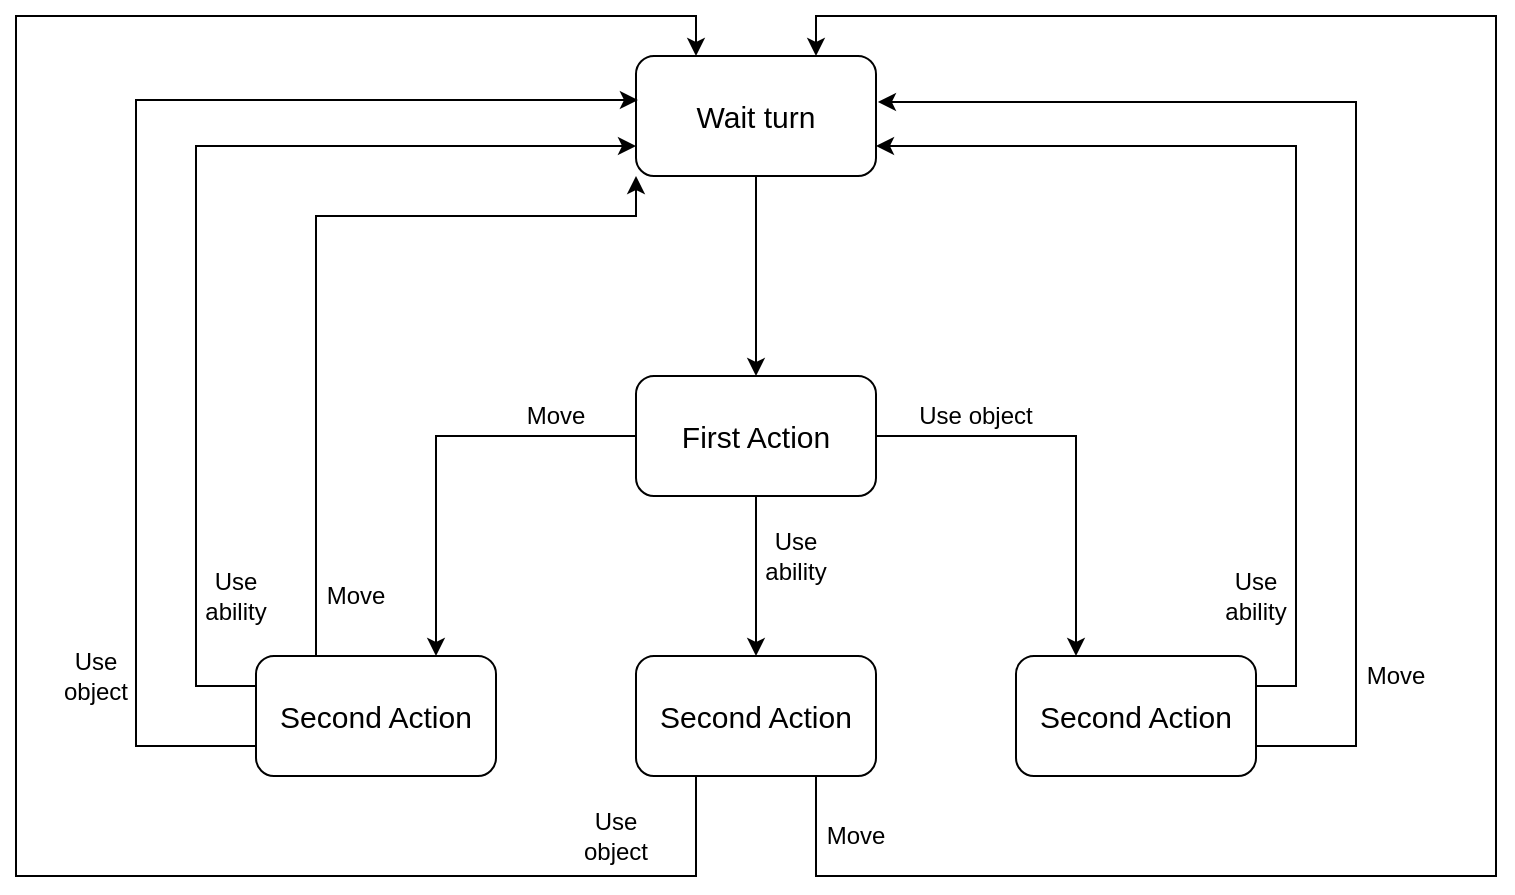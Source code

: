 <mxfile version="13.7.9" type="device"><diagram id="UA6fZR6QoTaL5_HQVoip" name="Pagina-1"><mxGraphModel dx="1086" dy="806" grid="1" gridSize="10" guides="1" tooltips="1" connect="1" arrows="1" fold="1" page="1" pageScale="1" pageWidth="4681" pageHeight="3300" math="0" shadow="0"><root><mxCell id="0"/><mxCell id="1" parent="0"/><mxCell id="JddOukkBMhPovjhzW5hk-18" style="edgeStyle=orthogonalEdgeStyle;rounded=0;orthogonalLoop=1;jettySize=auto;html=1;exitX=0.5;exitY=1;exitDx=0;exitDy=0;entryX=0.5;entryY=0;entryDx=0;entryDy=0;" parent="1" source="JddOukkBMhPovjhzW5hk-1" target="JddOukkBMhPovjhzW5hk-2" edge="1"><mxGeometry relative="1" as="geometry"/></mxCell><mxCell id="JddOukkBMhPovjhzW5hk-1" value="&lt;font style=&quot;font-size: 15px&quot;&gt;Wait turn&lt;/font&gt;" style="rounded=1;whiteSpace=wrap;html=1;" parent="1" vertex="1"><mxGeometry x="420" y="230" width="120" height="60" as="geometry"/></mxCell><mxCell id="JddOukkBMhPovjhzW5hk-6" style="edgeStyle=orthogonalEdgeStyle;rounded=0;orthogonalLoop=1;jettySize=auto;html=1;exitX=0.5;exitY=1;exitDx=0;exitDy=0;" parent="1" source="JddOukkBMhPovjhzW5hk-2" target="JddOukkBMhPovjhzW5hk-3" edge="1"><mxGeometry relative="1" as="geometry"/></mxCell><mxCell id="JddOukkBMhPovjhzW5hk-7" style="edgeStyle=orthogonalEdgeStyle;rounded=0;orthogonalLoop=1;jettySize=auto;html=1;exitX=1;exitY=0.5;exitDx=0;exitDy=0;" parent="1" source="JddOukkBMhPovjhzW5hk-2" target="JddOukkBMhPovjhzW5hk-5" edge="1"><mxGeometry relative="1" as="geometry"><Array as="points"><mxPoint x="640" y="420"/></Array></mxGeometry></mxCell><mxCell id="JddOukkBMhPovjhzW5hk-21" style="edgeStyle=orthogonalEdgeStyle;rounded=0;orthogonalLoop=1;jettySize=auto;html=1;exitX=0;exitY=0.5;exitDx=0;exitDy=0;entryX=0.75;entryY=0;entryDx=0;entryDy=0;" parent="1" source="JddOukkBMhPovjhzW5hk-2" target="JddOukkBMhPovjhzW5hk-4" edge="1"><mxGeometry relative="1" as="geometry"/></mxCell><mxCell id="JddOukkBMhPovjhzW5hk-2" value="&lt;font style=&quot;font-size: 15px&quot;&gt;First Action&lt;/font&gt;" style="rounded=1;whiteSpace=wrap;html=1;" parent="1" vertex="1"><mxGeometry x="420" y="390" width="120" height="60" as="geometry"/></mxCell><mxCell id="JddOukkBMhPovjhzW5hk-19" style="edgeStyle=orthogonalEdgeStyle;rounded=0;orthogonalLoop=1;jettySize=auto;html=1;exitX=0.75;exitY=1;exitDx=0;exitDy=0;entryX=0.75;entryY=0;entryDx=0;entryDy=0;" parent="1" source="JddOukkBMhPovjhzW5hk-3" target="JddOukkBMhPovjhzW5hk-1" edge="1"><mxGeometry relative="1" as="geometry"><Array as="points"><mxPoint x="510" y="640"/><mxPoint x="850" y="640"/><mxPoint x="850" y="210"/><mxPoint x="510" y="210"/></Array></mxGeometry></mxCell><mxCell id="JddOukkBMhPovjhzW5hk-20" style="edgeStyle=orthogonalEdgeStyle;rounded=0;orthogonalLoop=1;jettySize=auto;html=1;exitX=0.25;exitY=1;exitDx=0;exitDy=0;entryX=0.25;entryY=0;entryDx=0;entryDy=0;" parent="1" source="JddOukkBMhPovjhzW5hk-3" target="JddOukkBMhPovjhzW5hk-1" edge="1"><mxGeometry relative="1" as="geometry"><Array as="points"><mxPoint x="450" y="640"/><mxPoint x="110" y="640"/><mxPoint x="110" y="210"/><mxPoint x="450" y="210"/></Array></mxGeometry></mxCell><mxCell id="JddOukkBMhPovjhzW5hk-3" value="&lt;font style=&quot;font-size: 15px&quot;&gt;Second Action&lt;/font&gt;" style="rounded=1;whiteSpace=wrap;html=1;" parent="1" vertex="1"><mxGeometry x="420" y="530" width="120" height="60" as="geometry"/></mxCell><mxCell id="JddOukkBMhPovjhzW5hk-13" style="edgeStyle=orthogonalEdgeStyle;rounded=0;orthogonalLoop=1;jettySize=auto;html=1;exitX=0;exitY=0.25;exitDx=0;exitDy=0;entryX=0;entryY=0.75;entryDx=0;entryDy=0;" parent="1" source="JddOukkBMhPovjhzW5hk-4" target="JddOukkBMhPovjhzW5hk-1" edge="1"><mxGeometry relative="1" as="geometry"><Array as="points"><mxPoint x="200" y="545"/><mxPoint x="200" y="275"/></Array></mxGeometry></mxCell><mxCell id="JddOukkBMhPovjhzW5hk-14" style="edgeStyle=orthogonalEdgeStyle;rounded=0;orthogonalLoop=1;jettySize=auto;html=1;exitX=0;exitY=0.75;exitDx=0;exitDy=0;entryX=0.008;entryY=0.367;entryDx=0;entryDy=0;entryPerimeter=0;" parent="1" source="JddOukkBMhPovjhzW5hk-4" target="JddOukkBMhPovjhzW5hk-1" edge="1"><mxGeometry relative="1" as="geometry"><Array as="points"><mxPoint x="170" y="575"/><mxPoint x="170" y="252"/></Array></mxGeometry></mxCell><mxCell id="Ksvv6ArZGH9uFxvCFV61-1" style="edgeStyle=orthogonalEdgeStyle;rounded=0;orthogonalLoop=1;jettySize=auto;html=1;exitX=0.25;exitY=0;exitDx=0;exitDy=0;entryX=0;entryY=1;entryDx=0;entryDy=0;" parent="1" source="JddOukkBMhPovjhzW5hk-4" target="JddOukkBMhPovjhzW5hk-1" edge="1"><mxGeometry relative="1" as="geometry"><Array as="points"><mxPoint x="260" y="310"/><mxPoint x="420" y="310"/></Array></mxGeometry></mxCell><mxCell id="JddOukkBMhPovjhzW5hk-4" value="&lt;font style=&quot;font-size: 15px&quot;&gt;Second Action&lt;/font&gt;" style="rounded=1;whiteSpace=wrap;html=1;" parent="1" vertex="1"><mxGeometry x="230" y="530" width="120" height="60" as="geometry"/></mxCell><mxCell id="JddOukkBMhPovjhzW5hk-15" style="edgeStyle=orthogonalEdgeStyle;rounded=0;orthogonalLoop=1;jettySize=auto;html=1;exitX=1;exitY=0.25;exitDx=0;exitDy=0;entryX=1;entryY=0.75;entryDx=0;entryDy=0;" parent="1" source="JddOukkBMhPovjhzW5hk-5" target="JddOukkBMhPovjhzW5hk-1" edge="1"><mxGeometry relative="1" as="geometry"/></mxCell><mxCell id="JddOukkBMhPovjhzW5hk-17" style="edgeStyle=orthogonalEdgeStyle;rounded=0;orthogonalLoop=1;jettySize=auto;html=1;exitX=1;exitY=0.75;exitDx=0;exitDy=0;entryX=1.008;entryY=0.383;entryDx=0;entryDy=0;entryPerimeter=0;" parent="1" source="JddOukkBMhPovjhzW5hk-5" target="JddOukkBMhPovjhzW5hk-1" edge="1"><mxGeometry relative="1" as="geometry"><Array as="points"><mxPoint x="780" y="575"/><mxPoint x="780" y="253"/></Array></mxGeometry></mxCell><mxCell id="JddOukkBMhPovjhzW5hk-5" value="&lt;font style=&quot;font-size: 15px&quot;&gt;Second Action&lt;/font&gt;" style="rounded=1;whiteSpace=wrap;html=1;" parent="1" vertex="1"><mxGeometry x="610" y="530" width="120" height="60" as="geometry"/></mxCell><mxCell id="JddOukkBMhPovjhzW5hk-10" value="Move" style="text;html=1;strokeColor=none;fillColor=none;align=center;verticalAlign=middle;whiteSpace=wrap;rounded=0;" parent="1" vertex="1"><mxGeometry x="360" y="400" width="40" height="20" as="geometry"/></mxCell><mxCell id="JddOukkBMhPovjhzW5hk-11" value="Use object" style="text;html=1;strokeColor=none;fillColor=none;align=center;verticalAlign=middle;whiteSpace=wrap;rounded=0;" parent="1" vertex="1"><mxGeometry x="560" y="400" width="60" height="20" as="geometry"/></mxCell><mxCell id="JddOukkBMhPovjhzW5hk-12" value="Use ability" style="text;html=1;strokeColor=none;fillColor=none;align=center;verticalAlign=middle;whiteSpace=wrap;rounded=0;" parent="1" vertex="1"><mxGeometry x="480" y="470" width="40" height="20" as="geometry"/></mxCell><mxCell id="JddOukkBMhPovjhzW5hk-22" value="Use ability" style="text;html=1;strokeColor=none;fillColor=none;align=center;verticalAlign=middle;whiteSpace=wrap;rounded=0;" parent="1" vertex="1"><mxGeometry x="200" y="490" width="40" height="20" as="geometry"/></mxCell><mxCell id="JddOukkBMhPovjhzW5hk-23" value="Use object" style="text;html=1;strokeColor=none;fillColor=none;align=center;verticalAlign=middle;whiteSpace=wrap;rounded=0;" parent="1" vertex="1"><mxGeometry x="130" y="530" width="40" height="20" as="geometry"/></mxCell><mxCell id="JddOukkBMhPovjhzW5hk-24" value="Use ability" style="text;html=1;strokeColor=none;fillColor=none;align=center;verticalAlign=middle;whiteSpace=wrap;rounded=0;" parent="1" vertex="1"><mxGeometry x="710" y="490" width="40" height="20" as="geometry"/></mxCell><mxCell id="JddOukkBMhPovjhzW5hk-25" value="Move" style="text;html=1;strokeColor=none;fillColor=none;align=center;verticalAlign=middle;whiteSpace=wrap;rounded=0;" parent="1" vertex="1"><mxGeometry x="780" y="530" width="40" height="20" as="geometry"/></mxCell><mxCell id="JddOukkBMhPovjhzW5hk-27" value="Use object" style="text;html=1;strokeColor=none;fillColor=none;align=center;verticalAlign=middle;whiteSpace=wrap;rounded=0;" parent="1" vertex="1"><mxGeometry x="390" y="610" width="40" height="20" as="geometry"/></mxCell><mxCell id="JddOukkBMhPovjhzW5hk-28" value="Move" style="text;html=1;strokeColor=none;fillColor=none;align=center;verticalAlign=middle;whiteSpace=wrap;rounded=0;" parent="1" vertex="1"><mxGeometry x="510" y="610" width="40" height="20" as="geometry"/></mxCell><mxCell id="Ksvv6ArZGH9uFxvCFV61-3" value="Move" style="text;html=1;strokeColor=none;fillColor=none;align=center;verticalAlign=middle;whiteSpace=wrap;rounded=0;" parent="1" vertex="1"><mxGeometry x="260" y="490" width="40" height="20" as="geometry"/></mxCell></root></mxGraphModel></diagram></mxfile>